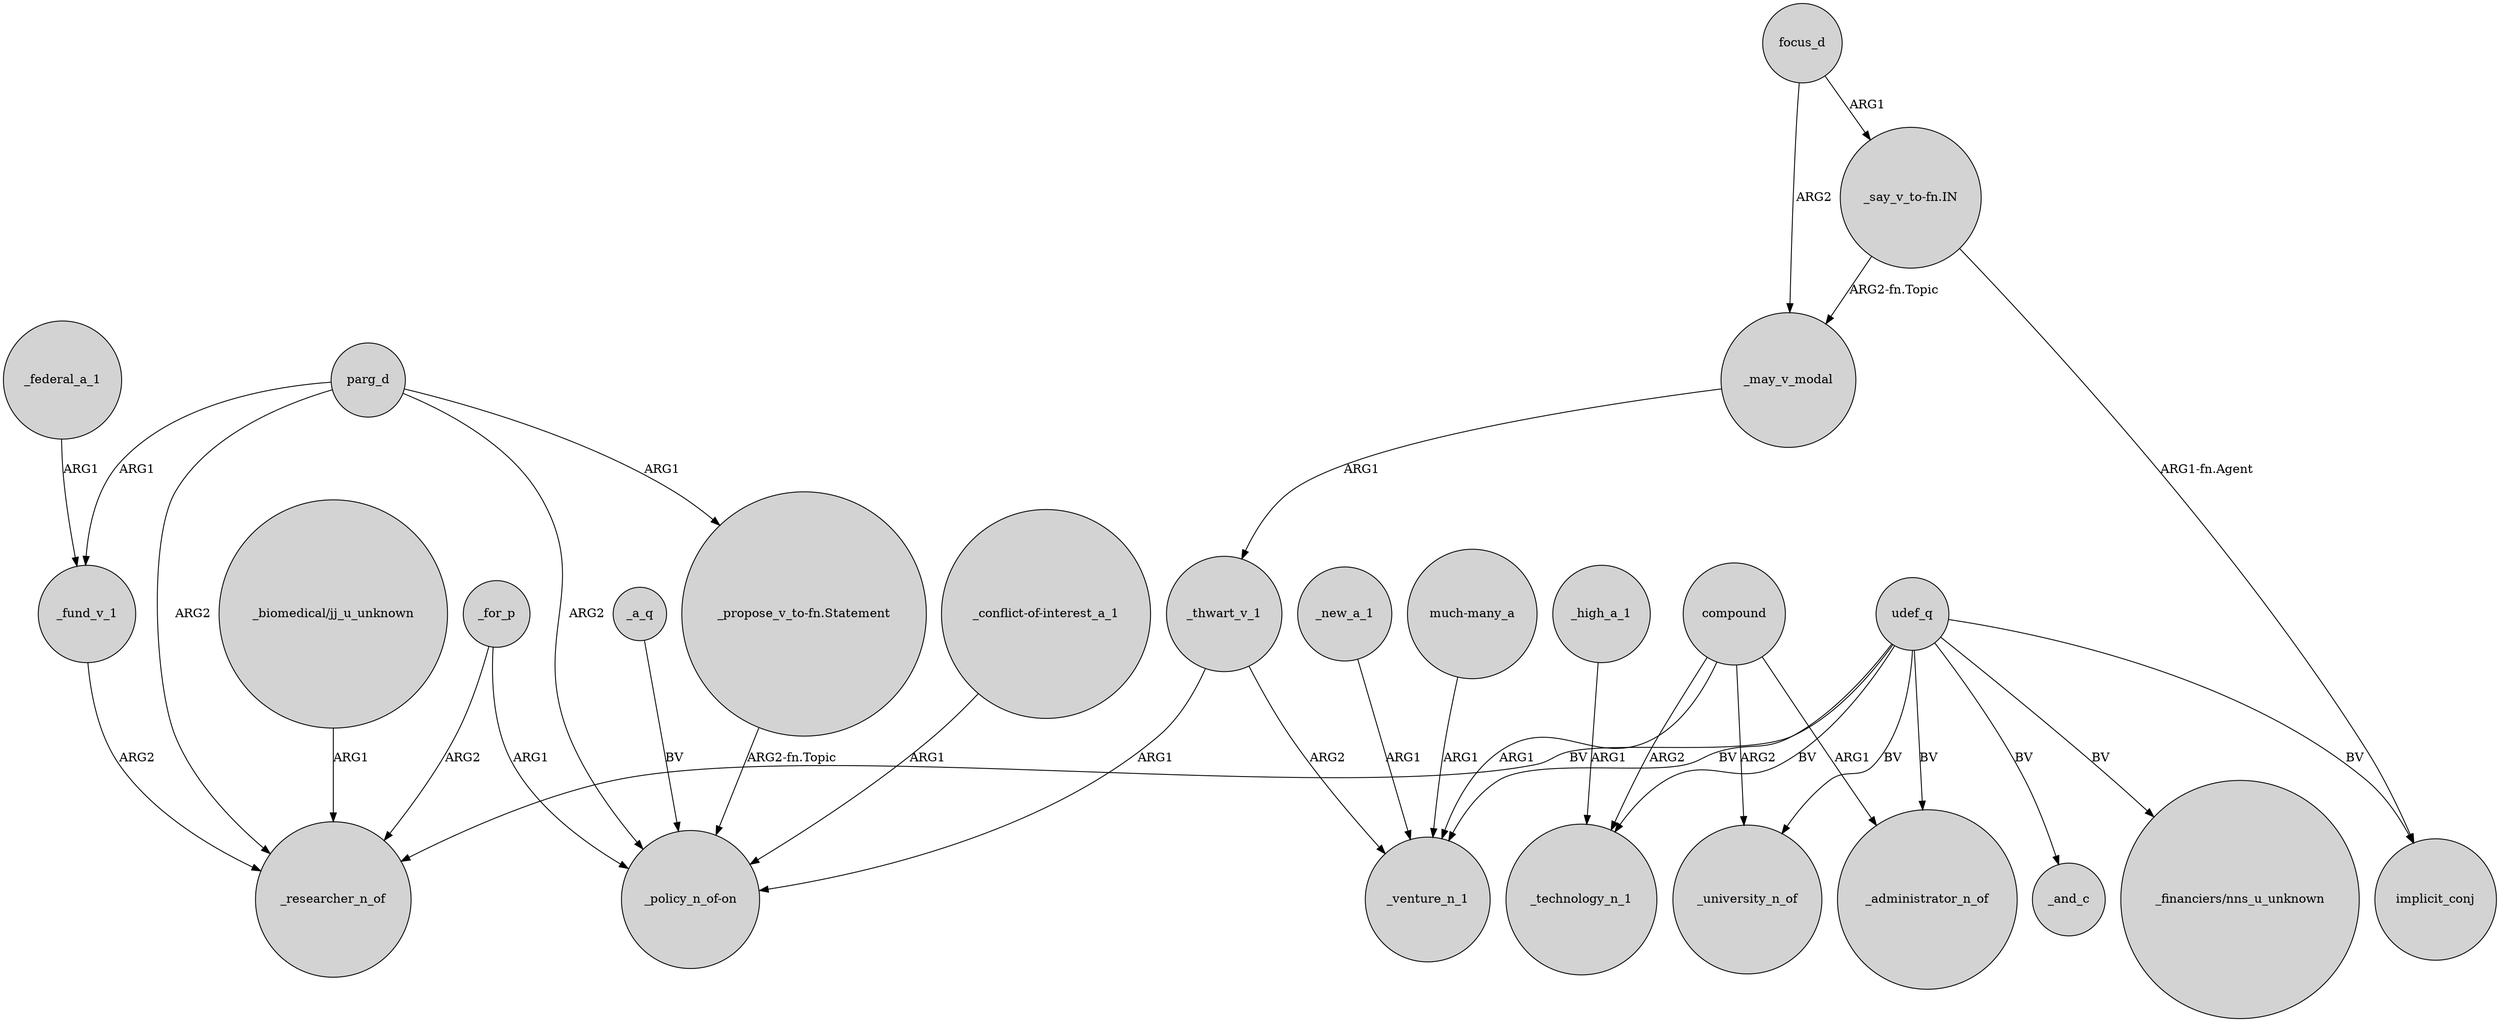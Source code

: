 digraph {
	node [shape=circle style=filled]
	"_biomedical/jj_u_unknown" -> _researcher_n_of [label=ARG1]
	compound -> _venture_n_1 [label=ARG1]
	"_conflict-of-interest_a_1" -> "_policy_n_of-on" [label=ARG1]
	_for_p -> "_policy_n_of-on" [label=ARG1]
	focus_d -> _may_v_modal [label=ARG2]
	udef_q -> "_financiers/nns_u_unknown" [label=BV]
	_a_q -> "_policy_n_of-on" [label=BV]
	_fund_v_1 -> _researcher_n_of [label=ARG2]
	_new_a_1 -> _venture_n_1 [label=ARG1]
	parg_d -> "_propose_v_to-fn.Statement" [label=ARG1]
	_may_v_modal -> _thwart_v_1 [label=ARG1]
	compound -> _administrator_n_of [label=ARG1]
	udef_q -> _venture_n_1 [label=BV]
	udef_q -> implicit_conj [label=BV]
	udef_q -> _university_n_of [label=BV]
	_high_a_1 -> _technology_n_1 [label=ARG1]
	_federal_a_1 -> _fund_v_1 [label=ARG1]
	"_say_v_to-fn.IN" -> _may_v_modal [label="ARG2-fn.Topic"]
	udef_q -> _researcher_n_of [label=BV]
	compound -> _university_n_of [label=ARG2]
	compound -> _technology_n_1 [label=ARG2]
	_thwart_v_1 -> _venture_n_1 [label=ARG2]
	udef_q -> _technology_n_1 [label=BV]
	"_propose_v_to-fn.Statement" -> "_policy_n_of-on" [label="ARG2-fn.Topic"]
	parg_d -> _fund_v_1 [label=ARG1]
	parg_d -> _researcher_n_of [label=ARG2]
	parg_d -> "_policy_n_of-on" [label=ARG2]
	"much-many_a" -> _venture_n_1 [label=ARG1]
	udef_q -> _administrator_n_of [label=BV]
	udef_q -> _and_c [label=BV]
	_for_p -> _researcher_n_of [label=ARG2]
	_thwart_v_1 -> "_policy_n_of-on" [label=ARG1]
	"_say_v_to-fn.IN" -> implicit_conj [label="ARG1-fn.Agent"]
	focus_d -> "_say_v_to-fn.IN" [label=ARG1]
}
